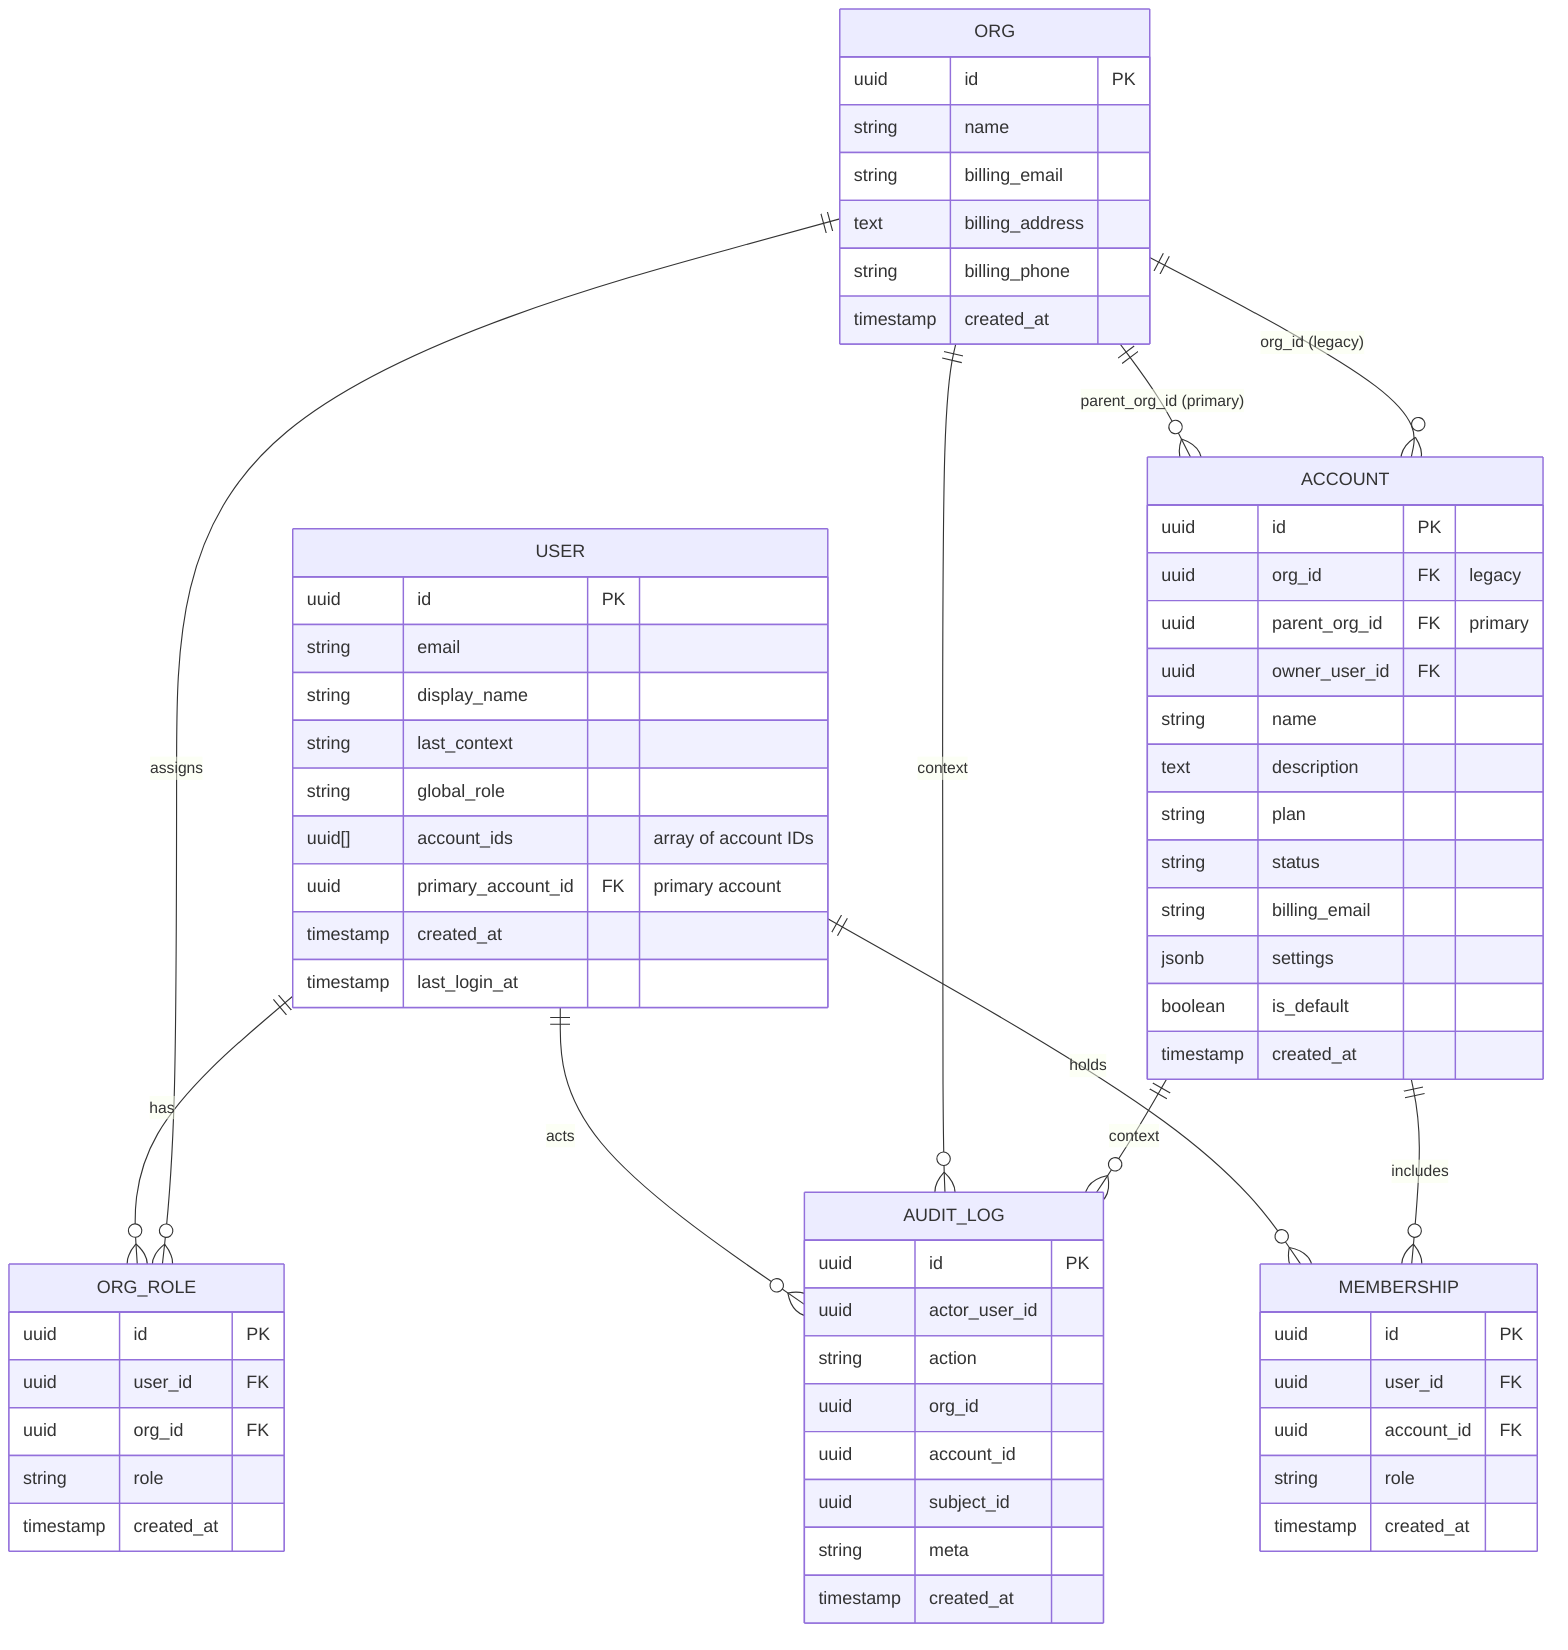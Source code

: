 erDiagram
  USER {
    uuid id PK
    string email
    string display_name
    string last_context
    string global_role
    uuid[] account_ids "array of account IDs"
    uuid primary_account_id FK "primary account"
    timestamp created_at
    timestamp last_login_at
  }

  ORG {
    uuid id PK
    string name
    string billing_email
    text billing_address
    string billing_phone
    timestamp created_at
  }

  ACCOUNT {
    uuid id PK
    uuid org_id FK "legacy"
    uuid parent_org_id FK "primary"
    uuid owner_user_id FK
    string name
    text description
    string plan
    string status
    string billing_email
    jsonb settings
    boolean is_default
    timestamp created_at
  }

  MEMBERSHIP {
    uuid id PK
    uuid user_id FK
    uuid account_id FK
    string role
    timestamp created_at
  }

  ORG_ROLE {
    uuid id PK
    uuid user_id FK
    uuid org_id FK
    string role
    timestamp created_at
  }

  AUDIT_LOG {
    uuid id PK
    uuid actor_user_id
    string action
    uuid org_id
    uuid account_id
    uuid subject_id
    string meta
    timestamp created_at
  }

  USER ||--o{ MEMBERSHIP : holds
  ACCOUNT ||--o{ MEMBERSHIP : includes
  USER ||--o{ ORG_ROLE : has
  ORG ||--o{ ACCOUNT : "parent_org_id (primary)"
  ORG ||--o{ ACCOUNT : "org_id (legacy)"
  ORG ||--o{ ORG_ROLE : assigns
  USER ||--o{ AUDIT_LOG : acts
  ORG ||--o{ AUDIT_LOG : context
  ACCOUNT ||--o{ AUDIT_LOG : context